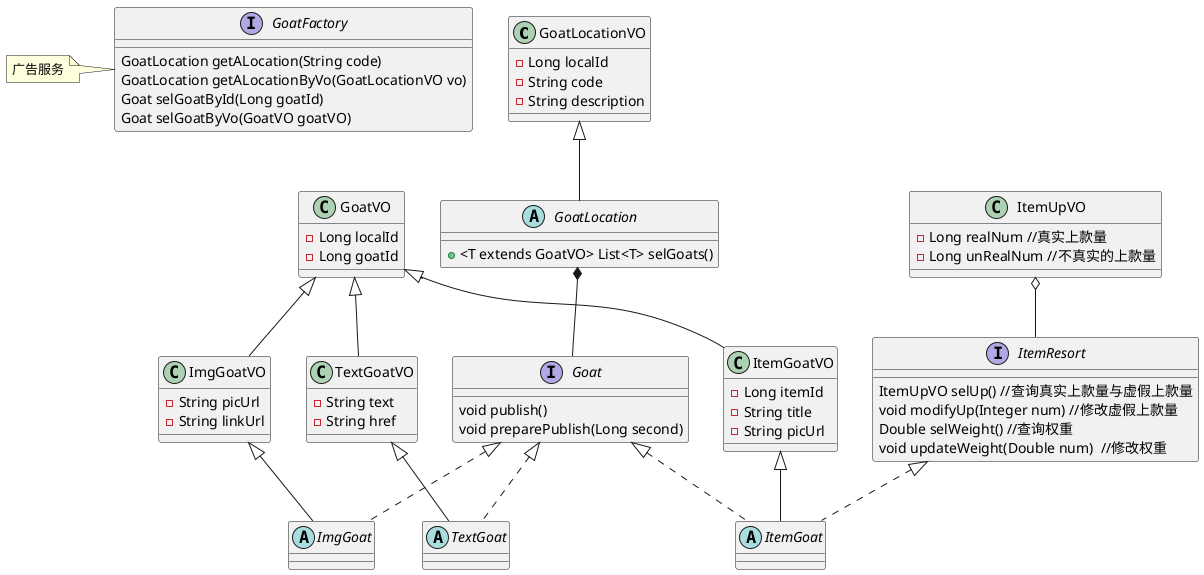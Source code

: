 @startuml

class GoatLocationVO{
-Long localId
-String code
-String description
}

abstract class GoatLocation{
+<T extends GoatVO> List<T> selGoats()
}

interface Goat{

void publish()
void preparePublish(Long second)
}

class GoatVO{
-Long localId
-Long goatId
}

class ImgGoatVO{
-String picUrl
-String linkUrl
}

class TextGoatVO{
-String text
-String href
}

class ItemUpVO{
-Long realNum //真实上款量
-Long unRealNum //不真实的上款量
}

class ItemGoatVO{
-Long itemId
-String title
-String picUrl
}

abstract class ImgGoat{

}

abstract class ItemGoat{

}

abstract class TextGoat{

}

interface ItemResort{
ItemUpVO selUp() //查询真实上款量与虚假上款量
void modifyUp(Integer num) //修改虚假上款量
Double selWeight() //查询权重
void updateWeight(Double num)  //修改权重
}

GoatLocationVO <|-- GoatLocation

GoatLocation *-- Goat

Goat <|.. ImgGoat

Goat <|.. ItemGoat

Goat <|.. TextGoat

GoatVO <|-- ImgGoatVO
GoatVO <|-- ItemGoatVO
GoatVO <|-- TextGoatVO

ImgGoatVO <|-- ImgGoat

ItemGoatVO <|-- ItemGoat

TextGoatVO <|-- TextGoat

ItemResort <|.. ItemGoat

ItemUpVO o-- ItemResort

interface GoatFactory{
GoatLocation getALocation(String code)
GoatLocation getALocationByVo(GoatLocationVO vo)
Goat selGoatById(Long goatId)
Goat selGoatByVo(GoatVO goatVO)
}

note left of GoatFactory:广告服务

@enduml